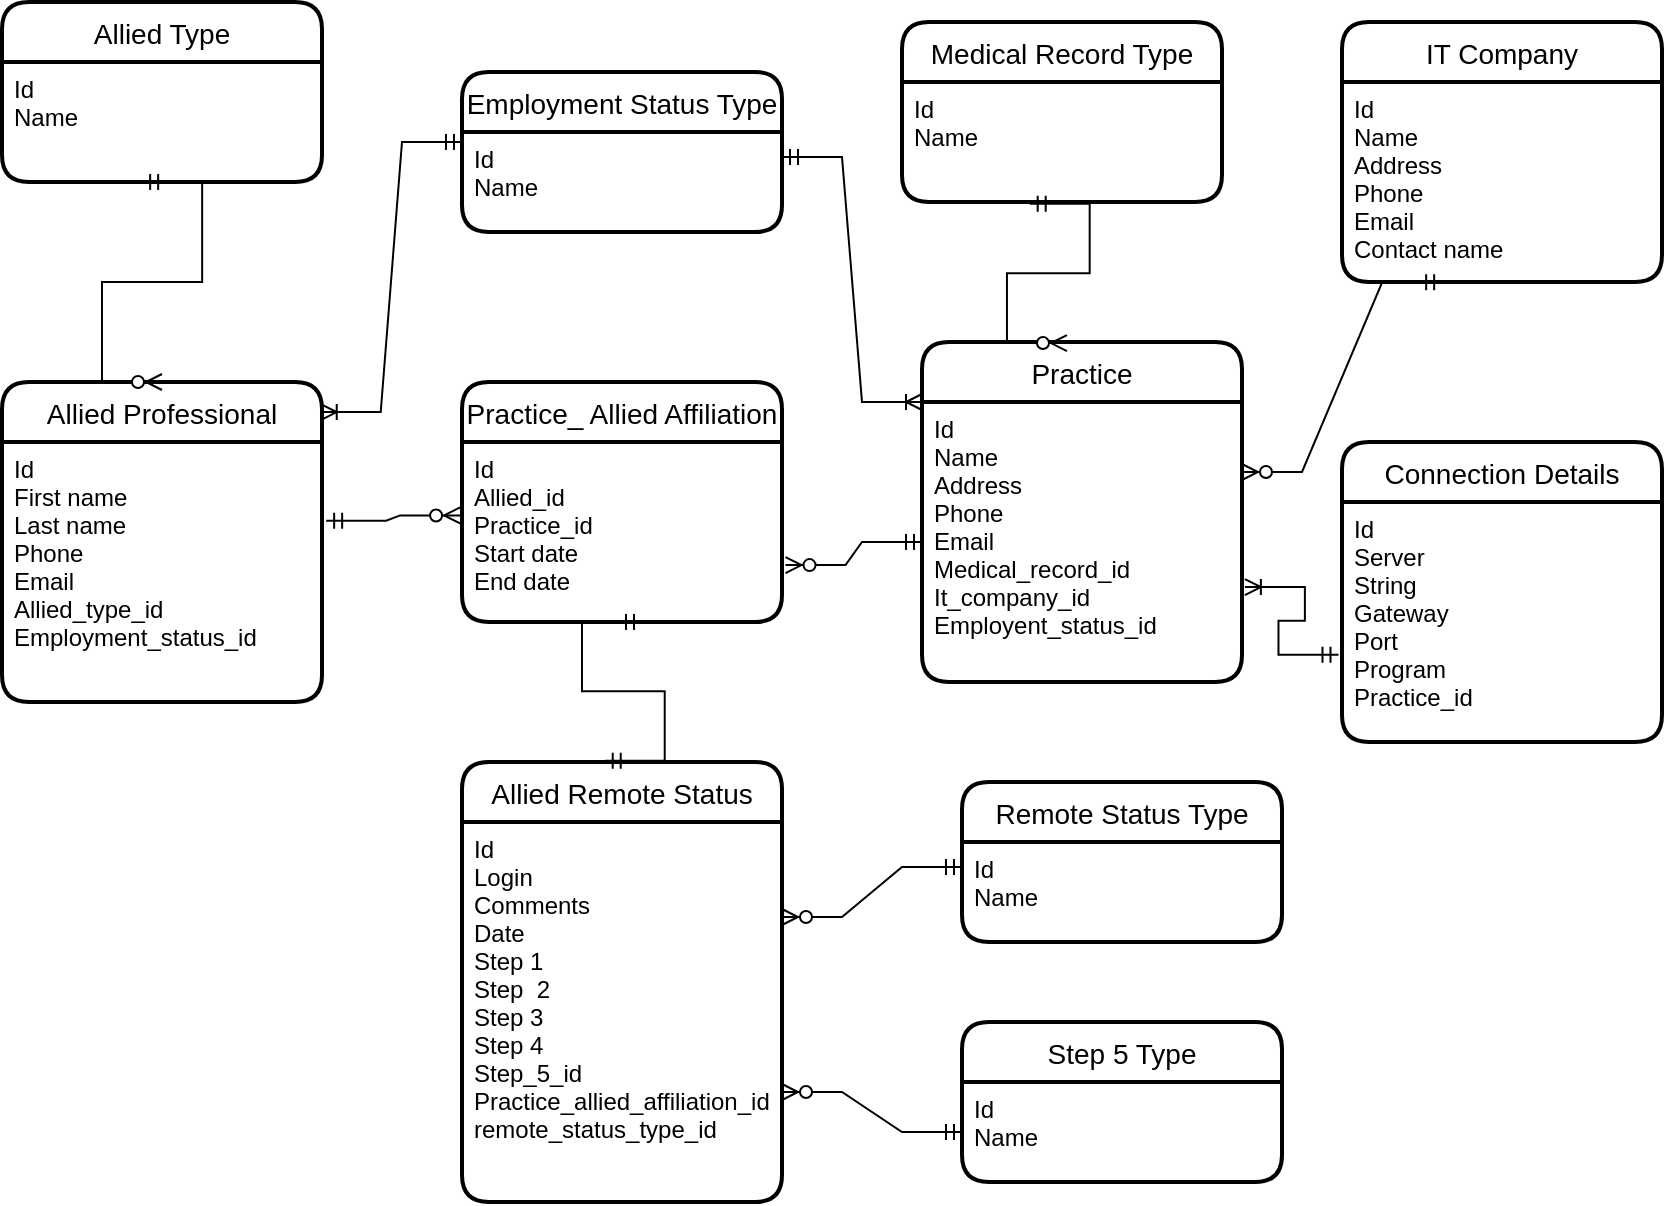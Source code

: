 <mxfile version="20.6.0" type="github"><diagram id="9jJcs49kHszxmSnNq9vT" name="Page-1"><mxGraphModel dx="1185" dy="790" grid="1" gridSize="10" guides="1" tooltips="1" connect="1" arrows="1" fold="1" page="1" pageScale="1" pageWidth="850" pageHeight="1100" math="0" shadow="0"><root><mxCell id="0"/><mxCell id="1" parent="0"/><mxCell id="-loRydjfzgZqf3nSCmC6-1" value="Allied Type" style="swimlane;childLayout=stackLayout;horizontal=1;startSize=30;horizontalStack=0;rounded=1;fontSize=14;fontStyle=0;strokeWidth=2;resizeParent=0;resizeLast=1;shadow=0;dashed=0;align=center;" vertex="1" parent="1"><mxGeometry x="10" y="30" width="160" height="90" as="geometry"/></mxCell><mxCell id="-loRydjfzgZqf3nSCmC6-2" value="Id&#10;Name" style="align=left;strokeColor=none;fillColor=none;spacingLeft=4;fontSize=12;verticalAlign=top;resizable=0;rotatable=0;part=1;" vertex="1" parent="-loRydjfzgZqf3nSCmC6-1"><mxGeometry y="30" width="160" height="60" as="geometry"/></mxCell><mxCell id="-loRydjfzgZqf3nSCmC6-3" value="Allied Professional" style="swimlane;childLayout=stackLayout;horizontal=1;startSize=30;horizontalStack=0;rounded=1;fontSize=14;fontStyle=0;strokeWidth=2;resizeParent=0;resizeLast=1;shadow=0;dashed=0;align=center;" vertex="1" parent="1"><mxGeometry x="10" y="220" width="160" height="160" as="geometry"/></mxCell><mxCell id="-loRydjfzgZqf3nSCmC6-4" value="Id&#10;First name&#10;Last name&#10;Phone&#10;Email&#10;Allied_type_id &#10;Employment_status_id" style="align=left;strokeColor=none;fillColor=none;spacingLeft=4;fontSize=12;verticalAlign=top;resizable=0;rotatable=0;part=1;" vertex="1" parent="-loRydjfzgZqf3nSCmC6-3"><mxGeometry y="30" width="160" height="130" as="geometry"/></mxCell><mxCell id="-loRydjfzgZqf3nSCmC6-5" value="Practice_ Allied Affiliation" style="swimlane;childLayout=stackLayout;horizontal=1;startSize=30;horizontalStack=0;rounded=1;fontSize=14;fontStyle=0;strokeWidth=2;resizeParent=0;resizeLast=1;shadow=0;dashed=0;align=center;" vertex="1" parent="1"><mxGeometry x="240" y="220" width="160" height="120" as="geometry"/></mxCell><mxCell id="-loRydjfzgZqf3nSCmC6-6" value="Id&#10;Allied_id&#10;Practice_id&#10;Start date&#10;End date" style="align=left;strokeColor=none;fillColor=none;spacingLeft=4;fontSize=12;verticalAlign=top;resizable=0;rotatable=0;part=1;" vertex="1" parent="-loRydjfzgZqf3nSCmC6-5"><mxGeometry y="30" width="160" height="90" as="geometry"/></mxCell><mxCell id="-loRydjfzgZqf3nSCmC6-9" value="Medical Record Type" style="swimlane;childLayout=stackLayout;horizontal=1;startSize=30;horizontalStack=0;rounded=1;fontSize=14;fontStyle=0;strokeWidth=2;resizeParent=0;resizeLast=1;shadow=0;dashed=0;align=center;" vertex="1" parent="1"><mxGeometry x="460" y="40" width="160" height="90" as="geometry"/></mxCell><mxCell id="-loRydjfzgZqf3nSCmC6-10" value="Id&#10;Name" style="align=left;strokeColor=none;fillColor=none;spacingLeft=4;fontSize=12;verticalAlign=top;resizable=0;rotatable=0;part=1;" vertex="1" parent="-loRydjfzgZqf3nSCmC6-9"><mxGeometry y="30" width="160" height="60" as="geometry"/></mxCell><mxCell id="-loRydjfzgZqf3nSCmC6-11" value="IT Company" style="swimlane;childLayout=stackLayout;horizontal=1;startSize=30;horizontalStack=0;rounded=1;fontSize=14;fontStyle=0;strokeWidth=2;resizeParent=0;resizeLast=1;shadow=0;dashed=0;align=center;" vertex="1" parent="1"><mxGeometry x="680" y="40" width="160" height="130" as="geometry"/></mxCell><mxCell id="-loRydjfzgZqf3nSCmC6-12" value="Id&#10;Name&#10;Address&#10;Phone&#10;Email&#10;Contact name" style="align=left;strokeColor=none;fillColor=none;spacingLeft=4;fontSize=12;verticalAlign=top;resizable=0;rotatable=0;part=1;" vertex="1" parent="-loRydjfzgZqf3nSCmC6-11"><mxGeometry y="30" width="160" height="90" as="geometry"/></mxCell><mxCell id="-loRydjfzgZqf3nSCmC6-27" value="&#10;&#10;" style="align=left;strokeColor=none;fillColor=none;spacingLeft=4;fontSize=12;verticalAlign=top;resizable=0;rotatable=0;part=1;" vertex="1" parent="-loRydjfzgZqf3nSCmC6-11"><mxGeometry y="120" width="160" height="10" as="geometry"/></mxCell><mxCell id="-loRydjfzgZqf3nSCmC6-13" value="Practice" style="swimlane;childLayout=stackLayout;horizontal=1;startSize=30;horizontalStack=0;rounded=1;fontSize=14;fontStyle=0;strokeWidth=2;resizeParent=0;resizeLast=1;shadow=0;dashed=0;align=center;" vertex="1" parent="1"><mxGeometry x="470" y="200" width="160" height="170" as="geometry"/></mxCell><mxCell id="-loRydjfzgZqf3nSCmC6-14" value="Id&#10;Name&#10;Address&#10;Phone&#10;Email&#10;Medical_record_id&#10;It_company_id&#10;Employent_status_id" style="align=left;strokeColor=none;fillColor=none;spacingLeft=4;fontSize=12;verticalAlign=top;resizable=0;rotatable=0;part=1;" vertex="1" parent="-loRydjfzgZqf3nSCmC6-13"><mxGeometry y="30" width="160" height="140" as="geometry"/></mxCell><mxCell id="-loRydjfzgZqf3nSCmC6-15" value="Allied Remote Status" style="swimlane;childLayout=stackLayout;horizontal=1;startSize=30;horizontalStack=0;rounded=1;fontSize=14;fontStyle=0;strokeWidth=2;resizeParent=0;resizeLast=1;shadow=0;dashed=0;align=center;" vertex="1" parent="1"><mxGeometry x="240" y="410" width="160" height="220" as="geometry"/></mxCell><mxCell id="-loRydjfzgZqf3nSCmC6-16" value="Id&#10;Login&#10;Comments&#10;Date&#10;Step 1&#10;Step  2&#10;Step 3&#10;Step 4&#10;Step_5_id&#10;Practice_allied_affiliation_id&#10;remote_status_type_id&#10;" style="align=left;strokeColor=none;fillColor=none;spacingLeft=4;fontSize=12;verticalAlign=top;resizable=0;rotatable=0;part=1;" vertex="1" parent="-loRydjfzgZqf3nSCmC6-15"><mxGeometry y="30" width="160" height="190" as="geometry"/></mxCell><mxCell id="-loRydjfzgZqf3nSCmC6-17" value="Connection Details" style="swimlane;childLayout=stackLayout;horizontal=1;startSize=30;horizontalStack=0;rounded=1;fontSize=14;fontStyle=0;strokeWidth=2;resizeParent=0;resizeLast=1;shadow=0;dashed=0;align=center;" vertex="1" parent="1"><mxGeometry x="680" y="250" width="160" height="150" as="geometry"/></mxCell><mxCell id="-loRydjfzgZqf3nSCmC6-18" value="Id&#10;Server&#10;String&#10;Gateway&#10;Port&#10;Program&#10;Practice_id" style="align=left;strokeColor=none;fillColor=none;spacingLeft=4;fontSize=12;verticalAlign=top;resizable=0;rotatable=0;part=1;" vertex="1" parent="-loRydjfzgZqf3nSCmC6-17"><mxGeometry y="30" width="160" height="120" as="geometry"/></mxCell><mxCell id="-loRydjfzgZqf3nSCmC6-19" value="Remote Status Type" style="swimlane;childLayout=stackLayout;horizontal=1;startSize=30;horizontalStack=0;rounded=1;fontSize=14;fontStyle=0;strokeWidth=2;resizeParent=0;resizeLast=1;shadow=0;dashed=0;align=center;" vertex="1" parent="1"><mxGeometry x="490" y="420" width="160" height="80" as="geometry"/></mxCell><mxCell id="-loRydjfzgZqf3nSCmC6-20" value="Id&#10;Name" style="align=left;strokeColor=none;fillColor=none;spacingLeft=4;fontSize=12;verticalAlign=top;resizable=0;rotatable=0;part=1;" vertex="1" parent="-loRydjfzgZqf3nSCmC6-19"><mxGeometry y="30" width="160" height="50" as="geometry"/></mxCell><mxCell id="-loRydjfzgZqf3nSCmC6-21" value="Step 5 Type" style="swimlane;childLayout=stackLayout;horizontal=1;startSize=30;horizontalStack=0;rounded=1;fontSize=14;fontStyle=0;strokeWidth=2;resizeParent=0;resizeLast=1;shadow=0;dashed=0;align=center;" vertex="1" parent="1"><mxGeometry x="490" y="540" width="160" height="80" as="geometry"/></mxCell><mxCell id="-loRydjfzgZqf3nSCmC6-22" value="Id&#10;Name" style="align=left;strokeColor=none;fillColor=none;spacingLeft=4;fontSize=12;verticalAlign=top;resizable=0;rotatable=0;part=1;" vertex="1" parent="-loRydjfzgZqf3nSCmC6-21"><mxGeometry y="30" width="160" height="50" as="geometry"/></mxCell><mxCell id="-loRydjfzgZqf3nSCmC6-23" value="Employment Status Type" style="swimlane;childLayout=stackLayout;horizontal=1;startSize=30;horizontalStack=0;rounded=1;fontSize=14;fontStyle=0;strokeWidth=2;resizeParent=0;resizeLast=1;shadow=0;dashed=0;align=center;" vertex="1" parent="1"><mxGeometry x="240" y="65" width="160" height="80" as="geometry"/></mxCell><mxCell id="-loRydjfzgZqf3nSCmC6-24" value="Id&#10;Name" style="align=left;strokeColor=none;fillColor=none;spacingLeft=4;fontSize=12;verticalAlign=top;resizable=0;rotatable=0;part=1;" vertex="1" parent="-loRydjfzgZqf3nSCmC6-23"><mxGeometry y="30" width="160" height="50" as="geometry"/></mxCell><mxCell id="-loRydjfzgZqf3nSCmC6-33" value="" style="edgeStyle=entityRelationEdgeStyle;fontSize=12;html=1;endArrow=ERzeroToMany;startArrow=ERmandOne;rounded=0;entryX=0.5;entryY=0;entryDx=0;entryDy=0;exitX=0.438;exitY=1;exitDx=0;exitDy=0;exitPerimeter=0;" edge="1" parent="1" source="-loRydjfzgZqf3nSCmC6-2" target="-loRydjfzgZqf3nSCmC6-3"><mxGeometry width="100" height="100" relative="1" as="geometry"><mxPoint x="160.08" y="60" as="sourcePoint"/><mxPoint x="60.08" y="160" as="targetPoint"/></mxGeometry></mxCell><mxCell id="-loRydjfzgZqf3nSCmC6-34" value="" style="edgeStyle=entityRelationEdgeStyle;fontSize=12;html=1;endArrow=ERzeroToMany;startArrow=ERmandOne;rounded=0;entryX=-0.006;entryY=0.408;entryDx=0;entryDy=0;entryPerimeter=0;exitX=1.013;exitY=0.303;exitDx=0;exitDy=0;exitPerimeter=0;" edge="1" parent="1" source="-loRydjfzgZqf3nSCmC6-4" target="-loRydjfzgZqf3nSCmC6-6"><mxGeometry width="100" height="100" relative="1" as="geometry"><mxPoint x="140" y="430" as="sourcePoint"/><mxPoint x="240" y="330" as="targetPoint"/></mxGeometry></mxCell><mxCell id="-loRydjfzgZqf3nSCmC6-35" value="" style="edgeStyle=entityRelationEdgeStyle;fontSize=12;html=1;endArrow=ERzeroToMany;startArrow=ERmandOne;rounded=0;exitX=0;exitY=0.5;exitDx=0;exitDy=0;entryX=1.011;entryY=0.684;entryDx=0;entryDy=0;entryPerimeter=0;" edge="1" parent="1" source="-loRydjfzgZqf3nSCmC6-14" target="-loRydjfzgZqf3nSCmC6-6"><mxGeometry width="100" height="100" relative="1" as="geometry"><mxPoint x="600" y="160" as="sourcePoint"/><mxPoint x="400" y="280" as="targetPoint"/></mxGeometry></mxCell><mxCell id="-loRydjfzgZqf3nSCmC6-36" value="" style="edgeStyle=entityRelationEdgeStyle;fontSize=12;html=1;endArrow=ERzeroToMany;startArrow=ERmandOne;rounded=0;exitX=0.399;exitY=1.014;exitDx=0;exitDy=0;exitPerimeter=0;entryX=0.453;entryY=0.003;entryDx=0;entryDy=0;entryPerimeter=0;" edge="1" parent="1" source="-loRydjfzgZqf3nSCmC6-10" target="-loRydjfzgZqf3nSCmC6-13"><mxGeometry width="100" height="100" relative="1" as="geometry"><mxPoint x="330" y="155" as="sourcePoint"/><mxPoint x="440" y="220" as="targetPoint"/></mxGeometry></mxCell><mxCell id="-loRydjfzgZqf3nSCmC6-37" value="" style="edgeStyle=entityRelationEdgeStyle;fontSize=12;html=1;endArrow=ERzeroToMany;startArrow=ERmandOne;rounded=0;entryX=1;entryY=0.25;entryDx=0;entryDy=0;exitX=0.313;exitY=1.014;exitDx=0;exitDy=0;exitPerimeter=0;" edge="1" parent="1" source="-loRydjfzgZqf3nSCmC6-27" target="-loRydjfzgZqf3nSCmC6-14"><mxGeometry width="100" height="100" relative="1" as="geometry"><mxPoint x="760" y="170" as="sourcePoint"/><mxPoint x="660" y="270" as="targetPoint"/></mxGeometry></mxCell><mxCell id="-loRydjfzgZqf3nSCmC6-38" value="" style="edgeStyle=entityRelationEdgeStyle;fontSize=12;html=1;endArrow=ERoneToMany;startArrow=ERmandOne;rounded=0;exitX=-0.011;exitY=0.636;exitDx=0;exitDy=0;exitPerimeter=0;entryX=1.009;entryY=0.661;entryDx=0;entryDy=0;entryPerimeter=0;" edge="1" parent="1" source="-loRydjfzgZqf3nSCmC6-18" target="-loRydjfzgZqf3nSCmC6-14"><mxGeometry width="100" height="100" relative="1" as="geometry"><mxPoint x="640" y="340" as="sourcePoint"/><mxPoint x="540" y="440" as="targetPoint"/></mxGeometry></mxCell><mxCell id="-loRydjfzgZqf3nSCmC6-39" value="" style="edgeStyle=entityRelationEdgeStyle;fontSize=12;html=1;endArrow=ERzeroToMany;startArrow=ERmandOne;rounded=0;exitX=0;exitY=0.25;exitDx=0;exitDy=0;entryX=1;entryY=0.25;entryDx=0;entryDy=0;" edge="1" parent="1" source="-loRydjfzgZqf3nSCmC6-20" target="-loRydjfzgZqf3nSCmC6-16"><mxGeometry width="100" height="100" relative="1" as="geometry"><mxPoint x="530" y="500" as="sourcePoint"/><mxPoint x="430" y="600" as="targetPoint"/></mxGeometry></mxCell><mxCell id="-loRydjfzgZqf3nSCmC6-40" value="" style="edgeStyle=entityRelationEdgeStyle;fontSize=12;html=1;endArrow=ERzeroToMany;startArrow=ERmandOne;rounded=0;exitX=0;exitY=0.5;exitDx=0;exitDy=0;entryX=1;entryY=0.75;entryDx=0;entryDy=0;" edge="1" parent="1" source="-loRydjfzgZqf3nSCmC6-22" target="-loRydjfzgZqf3nSCmC6-15"><mxGeometry width="100" height="100" relative="1" as="geometry"><mxPoint x="500" y="627.5" as="sourcePoint"/><mxPoint x="380" y="612.5" as="targetPoint"/></mxGeometry></mxCell><mxCell id="-loRydjfzgZqf3nSCmC6-41" value="" style="edgeStyle=entityRelationEdgeStyle;fontSize=12;html=1;endArrow=ERoneToMany;startArrow=ERmandOne;rounded=0;exitX=0;exitY=0.1;exitDx=0;exitDy=0;entryX=0.996;entryY=0.094;entryDx=0;entryDy=0;entryPerimeter=0;exitPerimeter=0;" edge="1" parent="1" source="-loRydjfzgZqf3nSCmC6-24" target="-loRydjfzgZqf3nSCmC6-3"><mxGeometry width="100" height="100" relative="1" as="geometry"><mxPoint x="90" y="460" as="sourcePoint"/><mxPoint x="190" y="360" as="targetPoint"/></mxGeometry></mxCell><mxCell id="-loRydjfzgZqf3nSCmC6-42" value="" style="edgeStyle=entityRelationEdgeStyle;fontSize=12;html=1;endArrow=ERoneToMany;startArrow=ERmandOne;rounded=0;exitX=1;exitY=0.25;exitDx=0;exitDy=0;entryX=0;entryY=0;entryDx=0;entryDy=0;" edge="1" parent="1" source="-loRydjfzgZqf3nSCmC6-24" target="-loRydjfzgZqf3nSCmC6-14"><mxGeometry width="100" height="100" relative="1" as="geometry"><mxPoint x="180" y="500" as="sourcePoint"/><mxPoint x="280" y="400" as="targetPoint"/></mxGeometry></mxCell><mxCell id="-loRydjfzgZqf3nSCmC6-43" value="" style="edgeStyle=entityRelationEdgeStyle;fontSize=12;html=1;endArrow=ERmandOne;startArrow=ERmandOne;rounded=0;exitX=0.446;exitY=-0.003;exitDx=0;exitDy=0;exitPerimeter=0;" edge="1" parent="1" source="-loRydjfzgZqf3nSCmC6-15"><mxGeometry width="100" height="100" relative="1" as="geometry"><mxPoint x="320" y="400" as="sourcePoint"/><mxPoint x="330" y="340" as="targetPoint"/></mxGeometry></mxCell></root></mxGraphModel></diagram></mxfile>